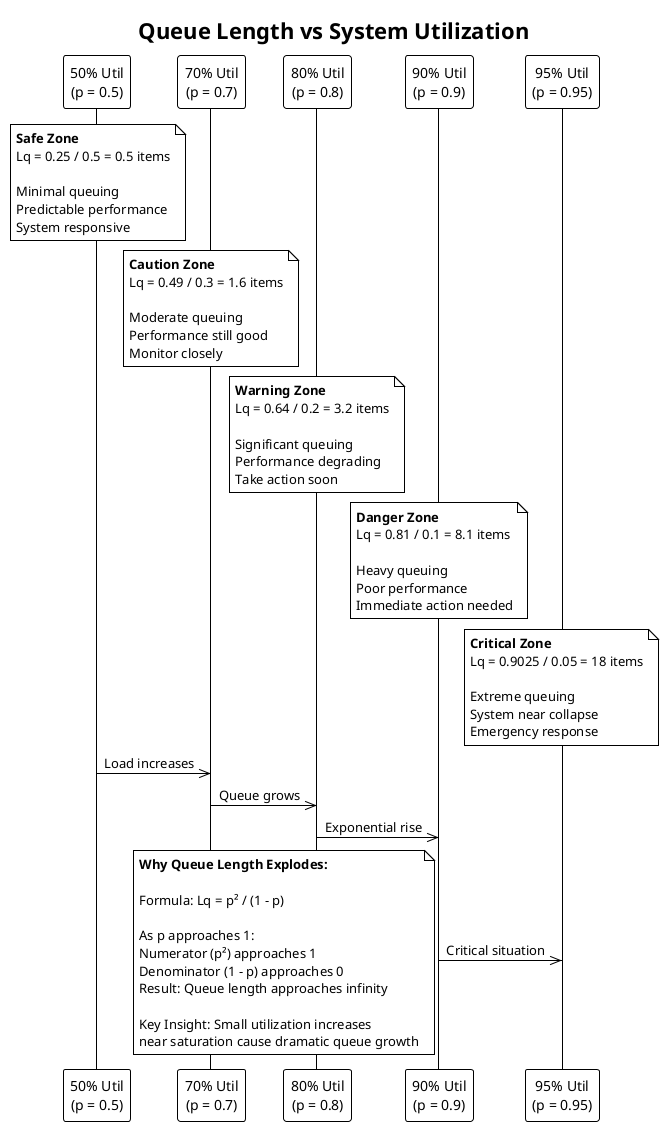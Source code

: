 @startuml queue_length_vs_utilization

!theme plain
skinparam backgroundColor white
skinparam defaultTextColor black

title Queue Length vs System Utilization

note top
  **Exponential Queue Growth: Lq = p² / (1 - p)**
end note

' Create utilization zones as simple participants
participant "50% Util\n(p = 0.5)" as zone1
participant "70% Util\n(p = 0.7)" as zone2  
participant "80% Util\n(p = 0.8)" as zone3
participant "90% Util\n(p = 0.9)" as zone4
participant "95% Util\n(p = 0.95)" as zone5

note over zone1
  **Safe Zone**
  Lq = 0.25 / 0.5 = 0.5 items
  
  Minimal queuing
  Predictable performance
  System responsive
end note

note over zone2
  **Caution Zone**  
  Lq = 0.49 / 0.3 = 1.6 items
  
  Moderate queuing
  Performance still good
  Monitor closely
end note

note over zone3
  **Warning Zone**
  Lq = 0.64 / 0.2 = 3.2 items
  
  Significant queuing
  Performance degrading
  Take action soon
end note

note over zone4
  **Danger Zone**
  Lq = 0.81 / 0.1 = 8.1 items
  
  Heavy queuing
  Poor performance
  Immediate action needed
end note

note over zone5
  **Critical Zone**
  Lq = 0.9025 / 0.05 = 18 items
  
  Extreme queuing
  System near collapse
  Emergency response
end note

' Show progression with arrows
zone1 ->> zone2 : Load increases
zone2 ->> zone3 : Queue grows
zone3 ->> zone4 : Exponential rise
zone4 ->> zone5 : Critical situation

' Mathematical explanation
note bottom
  **Why Queue Length Explodes:**
  
  Formula: Lq = p² / (1 - p)
  
  As p approaches 1:
  Numerator (p²) approaches 1
  Denominator (1 - p) approaches 0  
  Result: Queue length approaches infinity
  
  Key Insight: Small utilization increases
  near saturation cause dramatic queue growth
end note

@enduml 